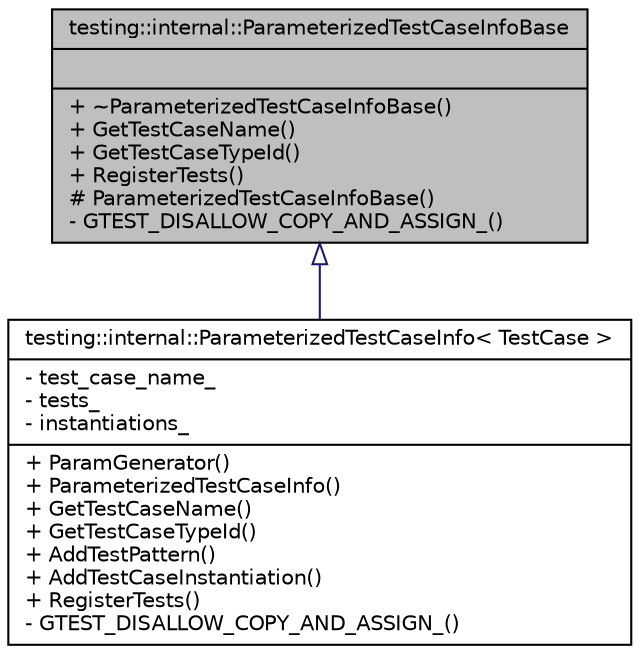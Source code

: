 digraph G
{
  edge [fontname="Helvetica",fontsize="10",labelfontname="Helvetica",labelfontsize="10"];
  node [fontname="Helvetica",fontsize="10",shape=record];
  Node1 [label="{testing::internal::ParameterizedTestCaseInfoBase\n||+ ~ParameterizedTestCaseInfoBase()\l+ GetTestCaseName()\l+ GetTestCaseTypeId()\l+ RegisterTests()\l# ParameterizedTestCaseInfoBase()\l- GTEST_DISALLOW_COPY_AND_ASSIGN_()\l}",height=0.2,width=0.4,color="black", fillcolor="grey75", style="filled" fontcolor="black"];
  Node1 -> Node2 [dir="back",color="midnightblue",fontsize="10",style="solid",arrowtail="onormal",fontname="Helvetica"];
  Node2 [label="{testing::internal::ParameterizedTestCaseInfo\< TestCase \>\n|- test_case_name_\l- tests_\l- instantiations_\l|+ ParamGenerator()\l+ ParameterizedTestCaseInfo()\l+ GetTestCaseName()\l+ GetTestCaseTypeId()\l+ AddTestPattern()\l+ AddTestCaseInstantiation()\l+ RegisterTests()\l- GTEST_DISALLOW_COPY_AND_ASSIGN_()\l}",height=0.2,width=0.4,color="black", fillcolor="white", style="filled",URL="$classtesting_1_1internal_1_1ParameterizedTestCaseInfo.html"];
}
